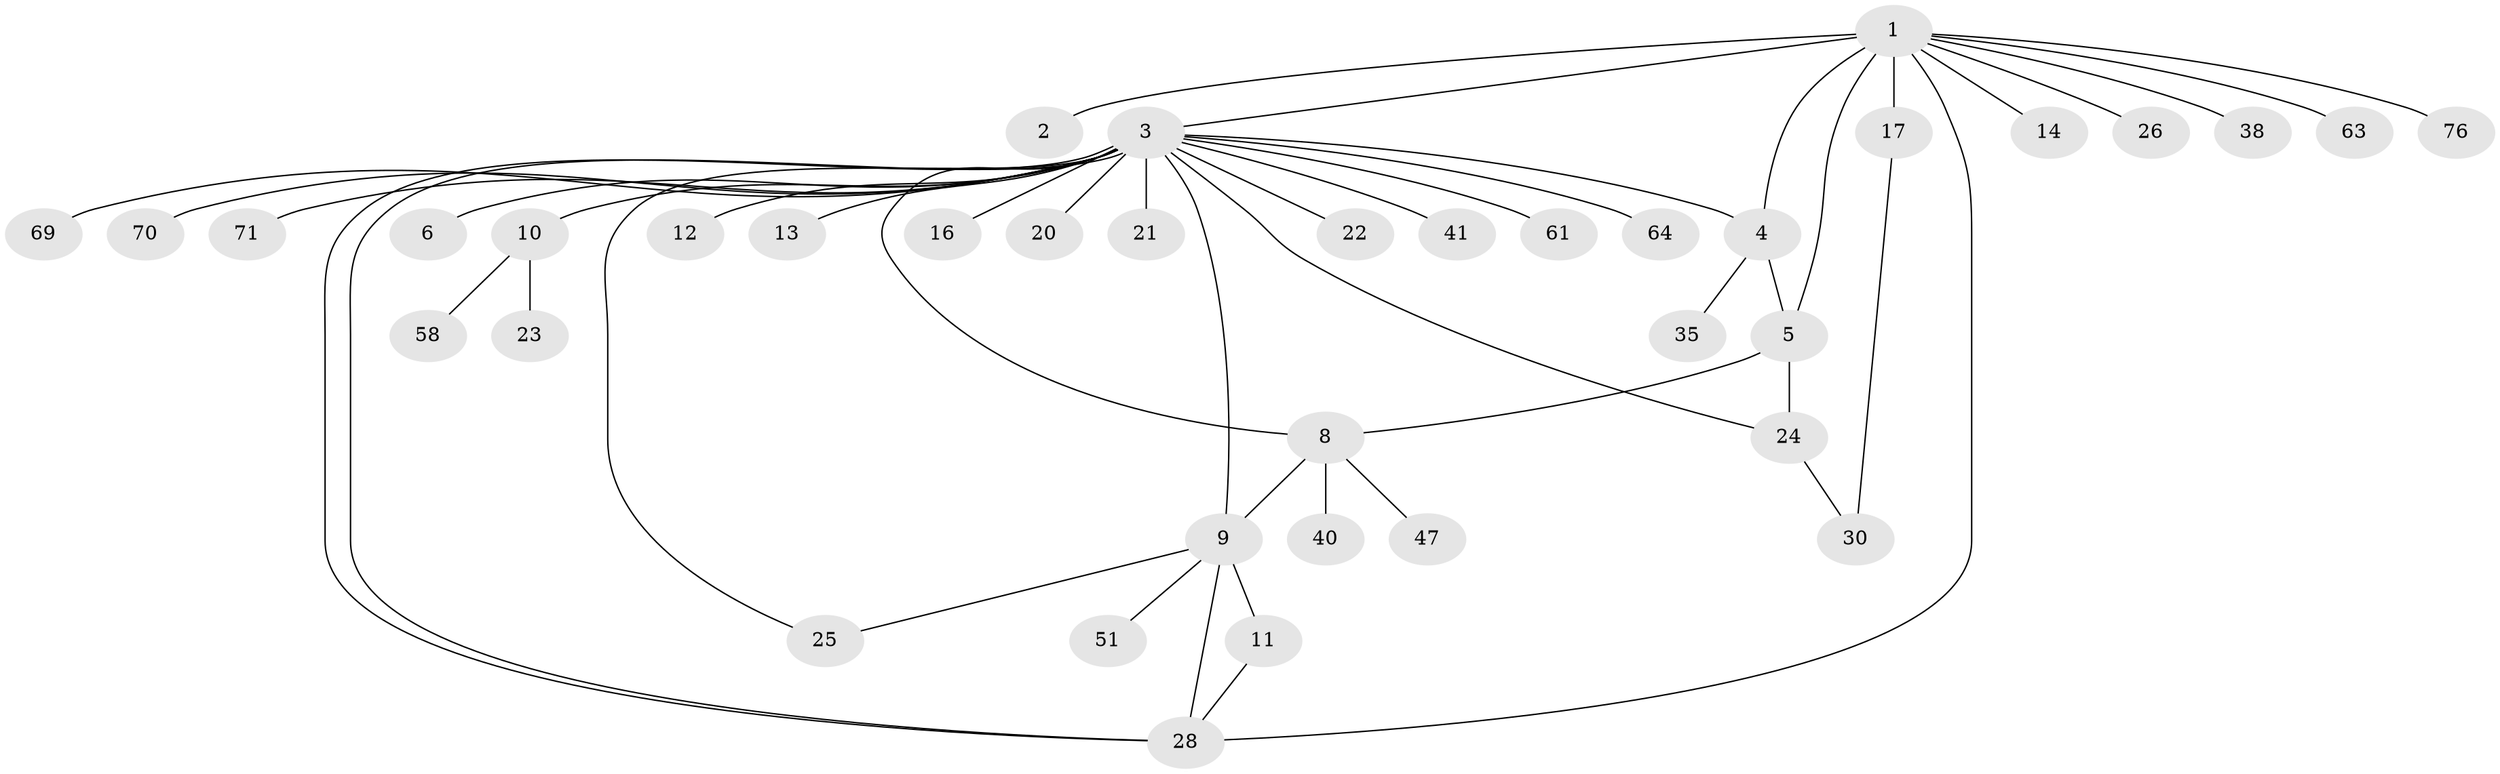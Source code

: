// original degree distribution, {11: 0.025974025974025976, 1: 0.5844155844155844, 26: 0.012987012987012988, 4: 0.012987012987012988, 7: 0.012987012987012988, 3: 0.11688311688311688, 6: 0.012987012987012988, 2: 0.18181818181818182, 5: 0.012987012987012988, 9: 0.025974025974025976}
// Generated by graph-tools (version 1.1) at 2025/14/03/09/25 04:14:26]
// undirected, 38 vertices, 48 edges
graph export_dot {
graph [start="1"]
  node [color=gray90,style=filled];
  1 [super="+7+15"];
  2;
  3;
  4;
  5 [super="+53+50+46"];
  6;
  8 [super="+18"];
  9 [super="+33+59+43+44+19+31+27"];
  10;
  11;
  12;
  13;
  14;
  16 [super="+29"];
  17 [super="+49+55+66+52+56"];
  20;
  21;
  22;
  23 [super="+42"];
  24;
  25 [super="+36"];
  26;
  28 [super="+32+73+48+37+34"];
  30;
  35 [super="+68"];
  38;
  40;
  41;
  47;
  51;
  58 [super="+65"];
  61;
  63;
  64;
  69;
  70;
  71;
  76;
  1 -- 2;
  1 -- 3 [weight=2];
  1 -- 14;
  1 -- 17 [weight=3];
  1 -- 26;
  1 -- 38;
  1 -- 63;
  1 -- 76;
  1 -- 28;
  1 -- 4;
  1 -- 5;
  3 -- 4;
  3 -- 6;
  3 -- 8;
  3 -- 9 [weight=4];
  3 -- 10;
  3 -- 12;
  3 -- 13;
  3 -- 16;
  3 -- 20;
  3 -- 21;
  3 -- 22;
  3 -- 24;
  3 -- 25;
  3 -- 28;
  3 -- 28;
  3 -- 41;
  3 -- 61;
  3 -- 64;
  3 -- 69;
  3 -- 70;
  3 -- 71;
  4 -- 5;
  4 -- 35;
  5 -- 8;
  5 -- 24;
  8 -- 40;
  8 -- 47;
  8 -- 9;
  9 -- 11;
  9 -- 25;
  9 -- 28;
  9 -- 51;
  10 -- 23;
  10 -- 58;
  11 -- 28;
  17 -- 30;
  24 -- 30;
}
